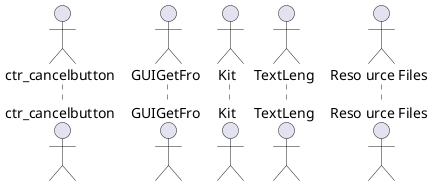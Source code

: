 @startuml
actor "ctr_cancelbutton"
actor "GUIGetFro"
actor "Kit"
actor "TextLeng"
actor "Reso urce Files"
@enduml